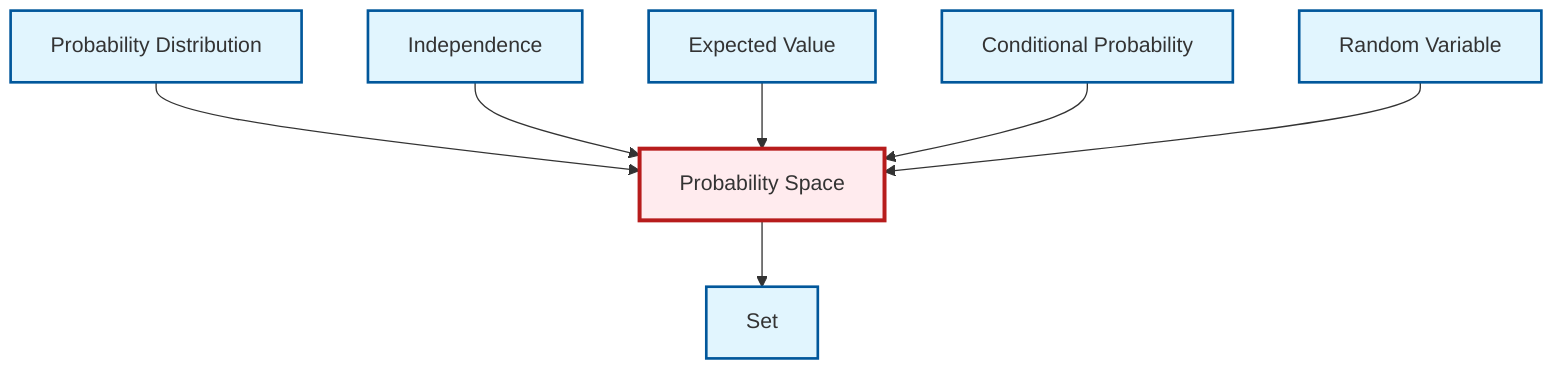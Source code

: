 graph TD
    classDef definition fill:#e1f5fe,stroke:#01579b,stroke-width:2px
    classDef theorem fill:#f3e5f5,stroke:#4a148c,stroke-width:2px
    classDef axiom fill:#fff3e0,stroke:#e65100,stroke-width:2px
    classDef example fill:#e8f5e9,stroke:#1b5e20,stroke-width:2px
    classDef current fill:#ffebee,stroke:#b71c1c,stroke-width:3px
    def-expectation["Expected Value"]:::definition
    def-probability-distribution["Probability Distribution"]:::definition
    def-random-variable["Random Variable"]:::definition
    def-set["Set"]:::definition
    def-conditional-probability["Conditional Probability"]:::definition
    def-independence["Independence"]:::definition
    def-probability-space["Probability Space"]:::definition
    def-probability-space --> def-set
    def-probability-distribution --> def-probability-space
    def-independence --> def-probability-space
    def-expectation --> def-probability-space
    def-conditional-probability --> def-probability-space
    def-random-variable --> def-probability-space
    class def-probability-space current
